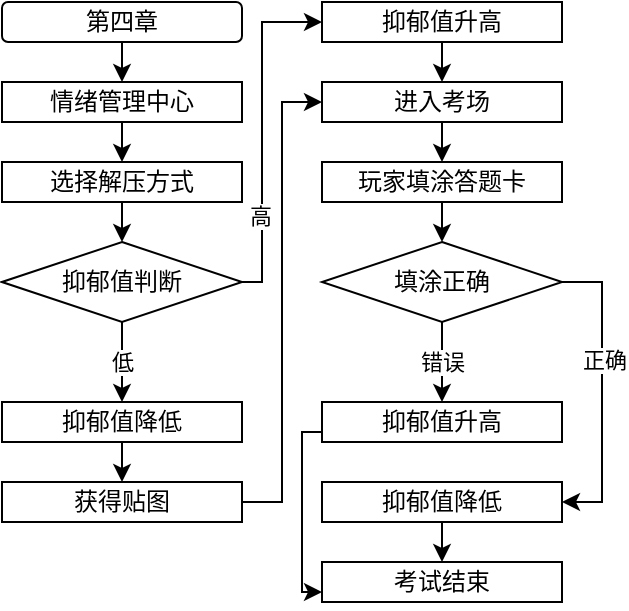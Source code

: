<mxfile version="18.1.1" type="github">
  <diagram id="945-n0ijxelAPnwPbd-O" name="第 1 页">
    <mxGraphModel dx="688" dy="575" grid="1" gridSize="10" guides="1" tooltips="1" connect="1" arrows="1" fold="1" page="1" pageScale="1" pageWidth="827" pageHeight="1169" math="0" shadow="0">
      <root>
        <mxCell id="0" />
        <mxCell id="1" parent="0" />
        <mxCell id="Ski_DoKfzQfO5jjyNHO1-1" style="edgeStyle=orthogonalEdgeStyle;rounded=0;orthogonalLoop=1;jettySize=auto;html=1;exitX=0.5;exitY=1;exitDx=0;exitDy=0;entryX=0.5;entryY=0;entryDx=0;entryDy=0;" edge="1" parent="1" source="Ski_DoKfzQfO5jjyNHO1-2" target="Ski_DoKfzQfO5jjyNHO1-4">
          <mxGeometry relative="1" as="geometry" />
        </mxCell>
        <mxCell id="Ski_DoKfzQfO5jjyNHO1-2" value="第四章" style="rounded=1;whiteSpace=wrap;html=1;" vertex="1" parent="1">
          <mxGeometry x="280" y="80" width="120" height="20" as="geometry" />
        </mxCell>
        <mxCell id="Ski_DoKfzQfO5jjyNHO1-3" style="edgeStyle=orthogonalEdgeStyle;rounded=0;orthogonalLoop=1;jettySize=auto;html=1;exitX=0.5;exitY=1;exitDx=0;exitDy=0;entryX=0.5;entryY=0;entryDx=0;entryDy=0;" edge="1" parent="1" source="Ski_DoKfzQfO5jjyNHO1-4">
          <mxGeometry relative="1" as="geometry">
            <mxPoint x="340" y="160" as="targetPoint" />
          </mxGeometry>
        </mxCell>
        <mxCell id="Ski_DoKfzQfO5jjyNHO1-4" value="情绪管理中心" style="rounded=0;whiteSpace=wrap;html=1;" vertex="1" parent="1">
          <mxGeometry x="280" y="120" width="120" height="20" as="geometry" />
        </mxCell>
        <mxCell id="Ski_DoKfzQfO5jjyNHO1-5" style="edgeStyle=orthogonalEdgeStyle;rounded=0;orthogonalLoop=1;jettySize=auto;html=1;exitX=0.5;exitY=1;exitDx=0;exitDy=0;entryX=0.5;entryY=0;entryDx=0;entryDy=0;" edge="1" parent="1" target="Ski_DoKfzQfO5jjyNHO1-12">
          <mxGeometry relative="1" as="geometry">
            <mxPoint x="340" y="220" as="sourcePoint" />
          </mxGeometry>
        </mxCell>
        <mxCell id="Ski_DoKfzQfO5jjyNHO1-7" style="edgeStyle=orthogonalEdgeStyle;rounded=0;orthogonalLoop=1;jettySize=auto;html=1;exitX=0.5;exitY=1;exitDx=0;exitDy=0;" edge="1" parent="1" source="Ski_DoKfzQfO5jjyNHO1-8">
          <mxGeometry relative="1" as="geometry">
            <mxPoint x="340" y="200" as="targetPoint" />
          </mxGeometry>
        </mxCell>
        <mxCell id="Ski_DoKfzQfO5jjyNHO1-8" value="选择解压方式" style="rounded=0;whiteSpace=wrap;html=1;" vertex="1" parent="1">
          <mxGeometry x="280" y="160" width="120" height="20" as="geometry" />
        </mxCell>
        <mxCell id="Ski_DoKfzQfO5jjyNHO1-30" value="低" style="edgeStyle=orthogonalEdgeStyle;rounded=0;orthogonalLoop=1;jettySize=auto;html=1;exitX=0.5;exitY=1;exitDx=0;exitDy=0;entryX=0.5;entryY=0;entryDx=0;entryDy=0;" edge="1" parent="1" source="Ski_DoKfzQfO5jjyNHO1-12" target="Ski_DoKfzQfO5jjyNHO1-14">
          <mxGeometry relative="1" as="geometry" />
        </mxCell>
        <mxCell id="Ski_DoKfzQfO5jjyNHO1-31" style="edgeStyle=orthogonalEdgeStyle;rounded=0;orthogonalLoop=1;jettySize=auto;html=1;exitX=1;exitY=0.5;exitDx=0;exitDy=0;entryX=0;entryY=0.5;entryDx=0;entryDy=0;" edge="1" parent="1" source="Ski_DoKfzQfO5jjyNHO1-12" target="Ski_DoKfzQfO5jjyNHO1-18">
          <mxGeometry relative="1" as="geometry">
            <Array as="points">
              <mxPoint x="410" y="220" />
              <mxPoint x="410" y="90" />
            </Array>
          </mxGeometry>
        </mxCell>
        <mxCell id="Ski_DoKfzQfO5jjyNHO1-32" value="高" style="edgeLabel;html=1;align=center;verticalAlign=middle;resizable=0;points=[];" vertex="1" connectable="0" parent="Ski_DoKfzQfO5jjyNHO1-31">
          <mxGeometry x="-0.489" y="1" relative="1" as="geometry">
            <mxPoint as="offset" />
          </mxGeometry>
        </mxCell>
        <mxCell id="Ski_DoKfzQfO5jjyNHO1-12" value="抑郁值判断" style="rhombus;whiteSpace=wrap;html=1;" vertex="1" parent="1">
          <mxGeometry x="280" y="200" width="120" height="40" as="geometry" />
        </mxCell>
        <mxCell id="Ski_DoKfzQfO5jjyNHO1-13" style="edgeStyle=orthogonalEdgeStyle;rounded=0;orthogonalLoop=1;jettySize=auto;html=1;exitX=0.5;exitY=1;exitDx=0;exitDy=0;entryX=0.5;entryY=0;entryDx=0;entryDy=0;" edge="1" parent="1" source="Ski_DoKfzQfO5jjyNHO1-14" target="Ski_DoKfzQfO5jjyNHO1-16">
          <mxGeometry relative="1" as="geometry" />
        </mxCell>
        <mxCell id="Ski_DoKfzQfO5jjyNHO1-14" value="抑郁值降低" style="rounded=0;whiteSpace=wrap;html=1;" vertex="1" parent="1">
          <mxGeometry x="280" y="280" width="120" height="20" as="geometry" />
        </mxCell>
        <mxCell id="Ski_DoKfzQfO5jjyNHO1-33" style="edgeStyle=orthogonalEdgeStyle;rounded=0;orthogonalLoop=1;jettySize=auto;html=1;exitX=1;exitY=0.5;exitDx=0;exitDy=0;entryX=0;entryY=0.5;entryDx=0;entryDy=0;" edge="1" parent="1" source="Ski_DoKfzQfO5jjyNHO1-16" target="Ski_DoKfzQfO5jjyNHO1-20">
          <mxGeometry relative="1" as="geometry" />
        </mxCell>
        <mxCell id="Ski_DoKfzQfO5jjyNHO1-16" value="获得贴图" style="rounded=0;whiteSpace=wrap;html=1;" vertex="1" parent="1">
          <mxGeometry x="280" y="320" width="120" height="20" as="geometry" />
        </mxCell>
        <mxCell id="Ski_DoKfzQfO5jjyNHO1-17" style="edgeStyle=orthogonalEdgeStyle;rounded=0;orthogonalLoop=1;jettySize=auto;html=1;exitX=0.5;exitY=1;exitDx=0;exitDy=0;entryX=0.5;entryY=0;entryDx=0;entryDy=0;" edge="1" parent="1" source="Ski_DoKfzQfO5jjyNHO1-18" target="Ski_DoKfzQfO5jjyNHO1-20">
          <mxGeometry relative="1" as="geometry" />
        </mxCell>
        <mxCell id="Ski_DoKfzQfO5jjyNHO1-18" value="抑郁值升高" style="rounded=0;whiteSpace=wrap;html=1;" vertex="1" parent="1">
          <mxGeometry x="440" y="80" width="120" height="20" as="geometry" />
        </mxCell>
        <mxCell id="Ski_DoKfzQfO5jjyNHO1-19" style="edgeStyle=orthogonalEdgeStyle;rounded=0;orthogonalLoop=1;jettySize=auto;html=1;exitX=0.5;exitY=1;exitDx=0;exitDy=0;entryX=0.5;entryY=0;entryDx=0;entryDy=0;" edge="1" parent="1" source="Ski_DoKfzQfO5jjyNHO1-20" target="Ski_DoKfzQfO5jjyNHO1-22">
          <mxGeometry relative="1" as="geometry" />
        </mxCell>
        <mxCell id="Ski_DoKfzQfO5jjyNHO1-20" value="进入考场" style="rounded=0;whiteSpace=wrap;html=1;" vertex="1" parent="1">
          <mxGeometry x="440" y="120" width="120" height="20" as="geometry" />
        </mxCell>
        <mxCell id="Ski_DoKfzQfO5jjyNHO1-21" style="edgeStyle=orthogonalEdgeStyle;rounded=0;orthogonalLoop=1;jettySize=auto;html=1;exitX=0.5;exitY=1;exitDx=0;exitDy=0;entryX=0.5;entryY=0;entryDx=0;entryDy=0;" edge="1" parent="1" source="Ski_DoKfzQfO5jjyNHO1-22" target="Ski_DoKfzQfO5jjyNHO1-26">
          <mxGeometry relative="1" as="geometry" />
        </mxCell>
        <mxCell id="Ski_DoKfzQfO5jjyNHO1-22" value="玩家填涂答题卡" style="rounded=0;whiteSpace=wrap;html=1;" vertex="1" parent="1">
          <mxGeometry x="440" y="160" width="120" height="20" as="geometry" />
        </mxCell>
        <mxCell id="Ski_DoKfzQfO5jjyNHO1-23" value="错误" style="edgeStyle=orthogonalEdgeStyle;rounded=0;orthogonalLoop=1;jettySize=auto;html=1;exitX=0.5;exitY=1;exitDx=0;exitDy=0;entryX=0.5;entryY=0;entryDx=0;entryDy=0;" edge="1" parent="1" source="Ski_DoKfzQfO5jjyNHO1-26" target="Ski_DoKfzQfO5jjyNHO1-27">
          <mxGeometry relative="1" as="geometry" />
        </mxCell>
        <mxCell id="Ski_DoKfzQfO5jjyNHO1-24" style="edgeStyle=orthogonalEdgeStyle;rounded=0;orthogonalLoop=1;jettySize=auto;html=1;exitX=1;exitY=0.5;exitDx=0;exitDy=0;entryX=1;entryY=0.5;entryDx=0;entryDy=0;" edge="1" parent="1" source="Ski_DoKfzQfO5jjyNHO1-26" target="Ski_DoKfzQfO5jjyNHO1-28">
          <mxGeometry relative="1" as="geometry" />
        </mxCell>
        <mxCell id="Ski_DoKfzQfO5jjyNHO1-25" value="正确" style="edgeLabel;html=1;align=center;verticalAlign=middle;resizable=0;points=[];" vertex="1" connectable="0" parent="Ski_DoKfzQfO5jjyNHO1-24">
          <mxGeometry x="-0.216" y="1" relative="1" as="geometry">
            <mxPoint as="offset" />
          </mxGeometry>
        </mxCell>
        <mxCell id="Ski_DoKfzQfO5jjyNHO1-26" value="填涂正确" style="rhombus;whiteSpace=wrap;html=1;" vertex="1" parent="1">
          <mxGeometry x="440" y="200" width="120" height="40" as="geometry" />
        </mxCell>
        <mxCell id="Ski_DoKfzQfO5jjyNHO1-35" style="edgeStyle=orthogonalEdgeStyle;rounded=0;orthogonalLoop=1;jettySize=auto;html=1;exitX=0;exitY=0.75;exitDx=0;exitDy=0;entryX=0;entryY=0.75;entryDx=0;entryDy=0;" edge="1" parent="1" source="Ski_DoKfzQfO5jjyNHO1-27" target="Ski_DoKfzQfO5jjyNHO1-34">
          <mxGeometry relative="1" as="geometry">
            <Array as="points">
              <mxPoint x="430" y="295" />
              <mxPoint x="430" y="375" />
            </Array>
          </mxGeometry>
        </mxCell>
        <mxCell id="Ski_DoKfzQfO5jjyNHO1-27" value="抑郁值升高" style="rounded=0;whiteSpace=wrap;html=1;" vertex="1" parent="1">
          <mxGeometry x="440" y="280" width="120" height="20" as="geometry" />
        </mxCell>
        <mxCell id="Ski_DoKfzQfO5jjyNHO1-36" style="edgeStyle=orthogonalEdgeStyle;rounded=0;orthogonalLoop=1;jettySize=auto;html=1;exitX=0.5;exitY=1;exitDx=0;exitDy=0;entryX=0.5;entryY=0;entryDx=0;entryDy=0;" edge="1" parent="1" source="Ski_DoKfzQfO5jjyNHO1-28" target="Ski_DoKfzQfO5jjyNHO1-34">
          <mxGeometry relative="1" as="geometry" />
        </mxCell>
        <mxCell id="Ski_DoKfzQfO5jjyNHO1-28" value="抑郁值降低" style="rounded=0;whiteSpace=wrap;html=1;" vertex="1" parent="1">
          <mxGeometry x="440" y="320" width="120" height="20" as="geometry" />
        </mxCell>
        <mxCell id="Ski_DoKfzQfO5jjyNHO1-34" value="考试结束" style="rounded=0;whiteSpace=wrap;html=1;" vertex="1" parent="1">
          <mxGeometry x="440" y="360" width="120" height="20" as="geometry" />
        </mxCell>
      </root>
    </mxGraphModel>
  </diagram>
</mxfile>
